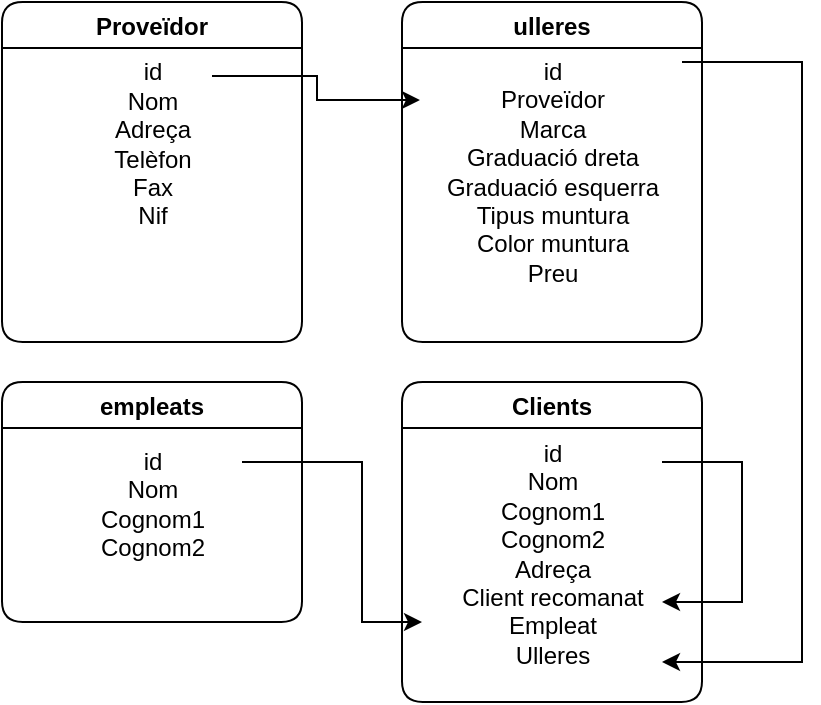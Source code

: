 <mxfile version="19.0.2" type="device"><diagram id="5FAfmP5kVdo7riAsf55T" name="Page-1"><mxGraphModel dx="570" dy="650" grid="1" gridSize="10" guides="1" tooltips="1" connect="1" arrows="1" fold="1" page="1" pageScale="1" pageWidth="827" pageHeight="1169" math="0" shadow="0"><root><mxCell id="0"/><mxCell id="1" parent="0"/><mxCell id="gE26olTNDGgxvWntITgd-2" value="Proveïdor" style="swimlane;gradientColor=none;rounded=1;" parent="1" vertex="1"><mxGeometry x="80" y="50" width="150" height="170" as="geometry"/></mxCell><mxCell id="gE26olTNDGgxvWntITgd-3" value="id&lt;br&gt;Nom&lt;br&gt;Adreça&lt;br&gt;Telèfon&lt;br&gt;Fax&lt;br&gt;Nif" style="text;align=center;verticalAlign=middle;resizable=0;points=[];autosize=1;strokeColor=none;fillColor=none;strokeWidth=1;labelBackgroundColor=default;labelBorderColor=none;spacingTop=2;spacingBottom=0;spacing=1;fontSize=12;horizontal=1;labelPosition=center;verticalLabelPosition=middle;flipV=0;flipH=0;rotation=0;html=1;" parent="gE26olTNDGgxvWntITgd-2" vertex="1"><mxGeometry x="45" y="25" width="60" height="90" as="geometry"/></mxCell><mxCell id="gE26olTNDGgxvWntITgd-9" value="ulleres" style="swimlane;rounded=1;shadow=0;" parent="1" vertex="1"><mxGeometry x="280" y="50" width="150" height="170" as="geometry"/></mxCell><mxCell id="gE26olTNDGgxvWntITgd-10" value="&lt;div&gt;id&lt;/div&gt;&lt;div&gt;Proveïdor&lt;/div&gt;&lt;div&gt;Marca&lt;/div&gt;&lt;div&gt;Graduació dreta&lt;/div&gt;&lt;div&gt;Graduació esquerra&lt;/div&gt;&lt;div&gt;Tipus muntura&lt;/div&gt;&lt;div&gt;Color muntura&lt;/div&gt;&lt;div&gt;Preu&lt;br&gt;&lt;/div&gt;" style="text;html=1;align=center;verticalAlign=middle;resizable=0;points=[];autosize=1;strokeColor=none;fillColor=none;" parent="gE26olTNDGgxvWntITgd-9" vertex="1"><mxGeometry x="10" y="25" width="130" height="120" as="geometry"/></mxCell><mxCell id="-Ly74xTQHqvn2Ljdi7g9-1" value="Clients" style="swimlane;gradientColor=none;rounded=1;" parent="1" vertex="1"><mxGeometry x="280" y="240" width="150" height="160" as="geometry"/></mxCell><mxCell id="-Ly74xTQHqvn2Ljdi7g9-2" value="id&lt;br&gt;&lt;div&gt;Nom&lt;/div&gt;&lt;div&gt;Cognom1&lt;/div&gt;&lt;div&gt;Cognom2&lt;/div&gt;&lt;div&gt;Adreça&lt;/div&gt;&lt;div&gt;Client recomanat&lt;/div&gt;&lt;div&gt;Empleat&lt;/div&gt;&lt;div&gt;Ulleres&lt;/div&gt;" style="text;align=center;verticalAlign=middle;resizable=0;points=[];autosize=1;strokeColor=none;fillColor=none;strokeWidth=1;labelBackgroundColor=default;labelBorderColor=none;spacingTop=2;spacingBottom=0;spacing=1;fontSize=12;horizontal=1;labelPosition=center;verticalLabelPosition=middle;flipV=0;flipH=0;rotation=0;html=1;" parent="-Ly74xTQHqvn2Ljdi7g9-1" vertex="1"><mxGeometry x="20" y="25" width="110" height="120" as="geometry"/></mxCell><mxCell id="-Ly74xTQHqvn2Ljdi7g9-6" value="" style="edgeStyle=orthogonalEdgeStyle;rounded=0;orthogonalLoop=1;jettySize=auto;html=1;" parent="1" edge="1"><mxGeometry relative="1" as="geometry"><mxPoint x="200" y="280" as="sourcePoint"/><mxPoint x="290" y="360" as="targetPoint"/><Array as="points"><mxPoint x="260" y="280"/><mxPoint x="260" y="360"/></Array></mxGeometry></mxCell><mxCell id="-Ly74xTQHqvn2Ljdi7g9-3" value="empleats" style="swimlane;gradientColor=none;rounded=1;startSize=23;" parent="1" vertex="1"><mxGeometry x="80" y="240" width="150" height="120" as="geometry"/></mxCell><mxCell id="-Ly74xTQHqvn2Ljdi7g9-4" value="id&lt;br&gt;&lt;div&gt;Nom&lt;/div&gt;&lt;div&gt;Cognom1&lt;/div&gt;&lt;div&gt;Cognom2&lt;br&gt;&lt;/div&gt;" style="text;align=center;verticalAlign=middle;resizable=0;points=[];autosize=1;strokeColor=none;fillColor=none;strokeWidth=1;labelBackgroundColor=default;labelBorderColor=none;spacingTop=2;spacingBottom=0;spacing=1;fontSize=12;horizontal=1;labelPosition=center;verticalLabelPosition=middle;flipV=0;flipH=0;rotation=0;html=1;" parent="-Ly74xTQHqvn2Ljdi7g9-3" vertex="1"><mxGeometry x="40" y="25" width="70" height="70" as="geometry"/></mxCell><mxCell id="-Ly74xTQHqvn2Ljdi7g9-7" value="" style="edgeStyle=orthogonalEdgeStyle;rounded=0;orthogonalLoop=1;jettySize=auto;html=1;entryX=-0.008;entryY=0.2;entryDx=0;entryDy=0;entryPerimeter=0;exitX=1;exitY=0.133;exitDx=0;exitDy=0;exitPerimeter=0;" parent="1" source="gE26olTNDGgxvWntITgd-3" target="gE26olTNDGgxvWntITgd-10" edge="1"><mxGeometry relative="1" as="geometry"/></mxCell><mxCell id="-Ly74xTQHqvn2Ljdi7g9-8" value="" style="edgeStyle=orthogonalEdgeStyle;rounded=0;orthogonalLoop=1;jettySize=auto;html=1;" parent="1" source="-Ly74xTQHqvn2Ljdi7g9-2" edge="1"><mxGeometry relative="1" as="geometry"><mxPoint x="410" y="350" as="targetPoint"/><Array as="points"><mxPoint x="450" y="280"/><mxPoint x="450" y="350"/></Array></mxGeometry></mxCell><mxCell id="-Ly74xTQHqvn2Ljdi7g9-9" value="" style="edgeStyle=orthogonalEdgeStyle;rounded=0;orthogonalLoop=1;jettySize=auto;html=1;" parent="1" source="gE26olTNDGgxvWntITgd-10" target="-Ly74xTQHqvn2Ljdi7g9-2" edge="1"><mxGeometry relative="1" as="geometry"><Array as="points"><mxPoint x="480" y="80"/><mxPoint x="480" y="380"/></Array></mxGeometry></mxCell></root></mxGraphModel></diagram></mxfile>